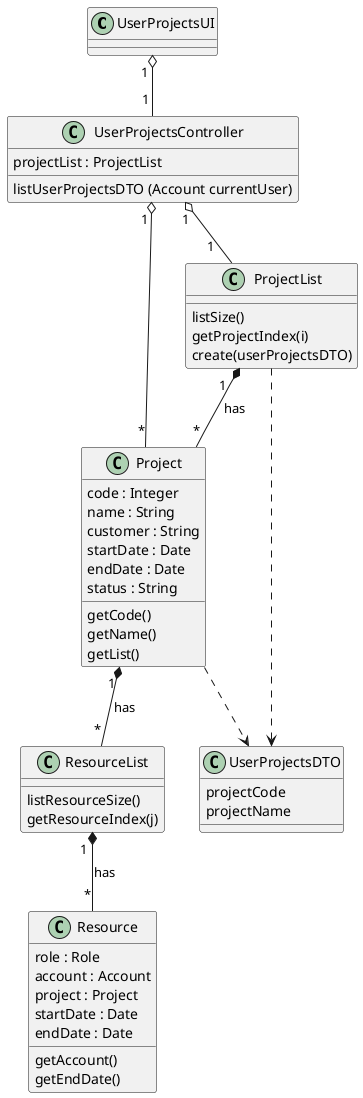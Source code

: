 @startuml

class UserProjectsUI {
}

class UserProjectsController {
projectList : ProjectList
listUserProjectsDTO (Account currentUser)
}

class Project {
code : Integer
name : String
customer : String
startDate : Date
endDate : Date
status : String
getCode()
getName()
getList()
}

class ProjectList {
listSize()
getProjectIndex(i)
create(userProjectsDTO)
}

class UserProjectsDTO{
projectCode
projectName
}

class ResourceList {
listResourceSize()
getResourceIndex(j)
}

class Resource {
role : Role
account : Account
project : Project
startDate : Date
endDate : Date
getAccount()
getEndDate()
}

ProjectList "                                          1" *-- "*" Project : has
UserProjectsUI "       1" o-- "           1" UserProjectsController
UserProjectsController "1" o-- "                                                 1" ProjectList
ProjectList ..> UserProjectsDTO
Project ..> UserProjectsDTO
UserProjectsController "           1" o-- "               *" Project
Project "                     1" *-- "     *" ResourceList : has
ResourceList "                     1" *-- "     *" Resource : has


@enduml